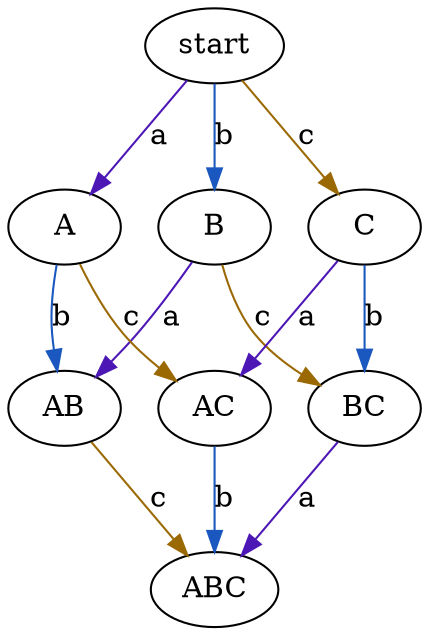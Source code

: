 digraph G {
	"start" -> "B" [label="b", color="#1A57BE"]
	"start" -> "A" [label="a", color="#4D17B6"]
	"start" -> "C" [label="c", color="#9B6904"]
	"AC" -> "ABC" [label="b", color="#1A57BE"]
	"B" -> "AB" [label="a", color="#4D17B6"]
	"B" -> "BC" [label="c", color="#9B6904"]
	"AB" -> "ABC" [label="c", color="#9B6904"]
	"A" -> "AC" [label="c", color="#9B6904"]
	"A" -> "AB" [label="b", color="#1A57BE"]
	"BC" -> "ABC" [label="a", color="#4D17B6"]
	"C" -> "AC" [label="a", color="#4D17B6"]
	"C" -> "BC" [label="b", color="#1A57BE"]
} 
 /* 
	> B -a-> AB / > B -c-> BC
	> C -b-> BC / < C -c-> start
	> AC -b-> ABC / < AC -c-> A
	< AB -a-> B / < AB -b-> A
	> B -a-> AB / < B -b-> start
	> start -c-> C / > start -b-> B
	> BC -a-> ABC / < BC -c-> B
	> C -b-> BC / > C -a-> AC
	< ABC -a-> BC / < ABC -c-> AB
	> A -c-> AC / < A -a-> start
	< AC -a-> C / < AC -c-> A
	> AC -b-> ABC / < AC -a-> C
	> start -a-> A / > start -b-> B
	> BC -a-> ABC / < BC -b-> C
	< ABC -b-> AC / < ABC -c-> AB
	< BC -c-> B / < BC -b-> C
	> A -b-> AB / < A -a-> start
	> AB -c-> ABC / < AB -b-> A
	> A -b-> AB / > A -c-> AC
	< ABC -a-> BC / < ABC -b-> AC
	> C -a-> AC / < C -c-> start
	> B -c-> BC / < B -b-> start
	> AB -c-> ABC / < AB -a-> B
	> start -a-> A / > start -c-> C
*/